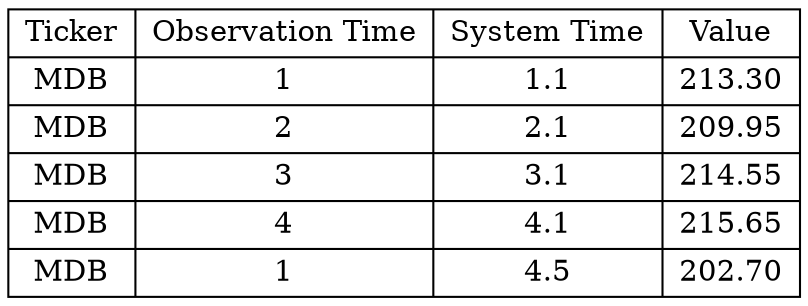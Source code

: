 digraph ER {
    market_data [ shape=record label="{Ticker|MDB|MDB|MDB|MDB|MDB}|{Observation Time|1|2|3|4|1}|{System Time|1.1|2.1|3.1|4.1|4.5}|{Value|213.30|209.95|214.55|215.65|202.70}"]
}